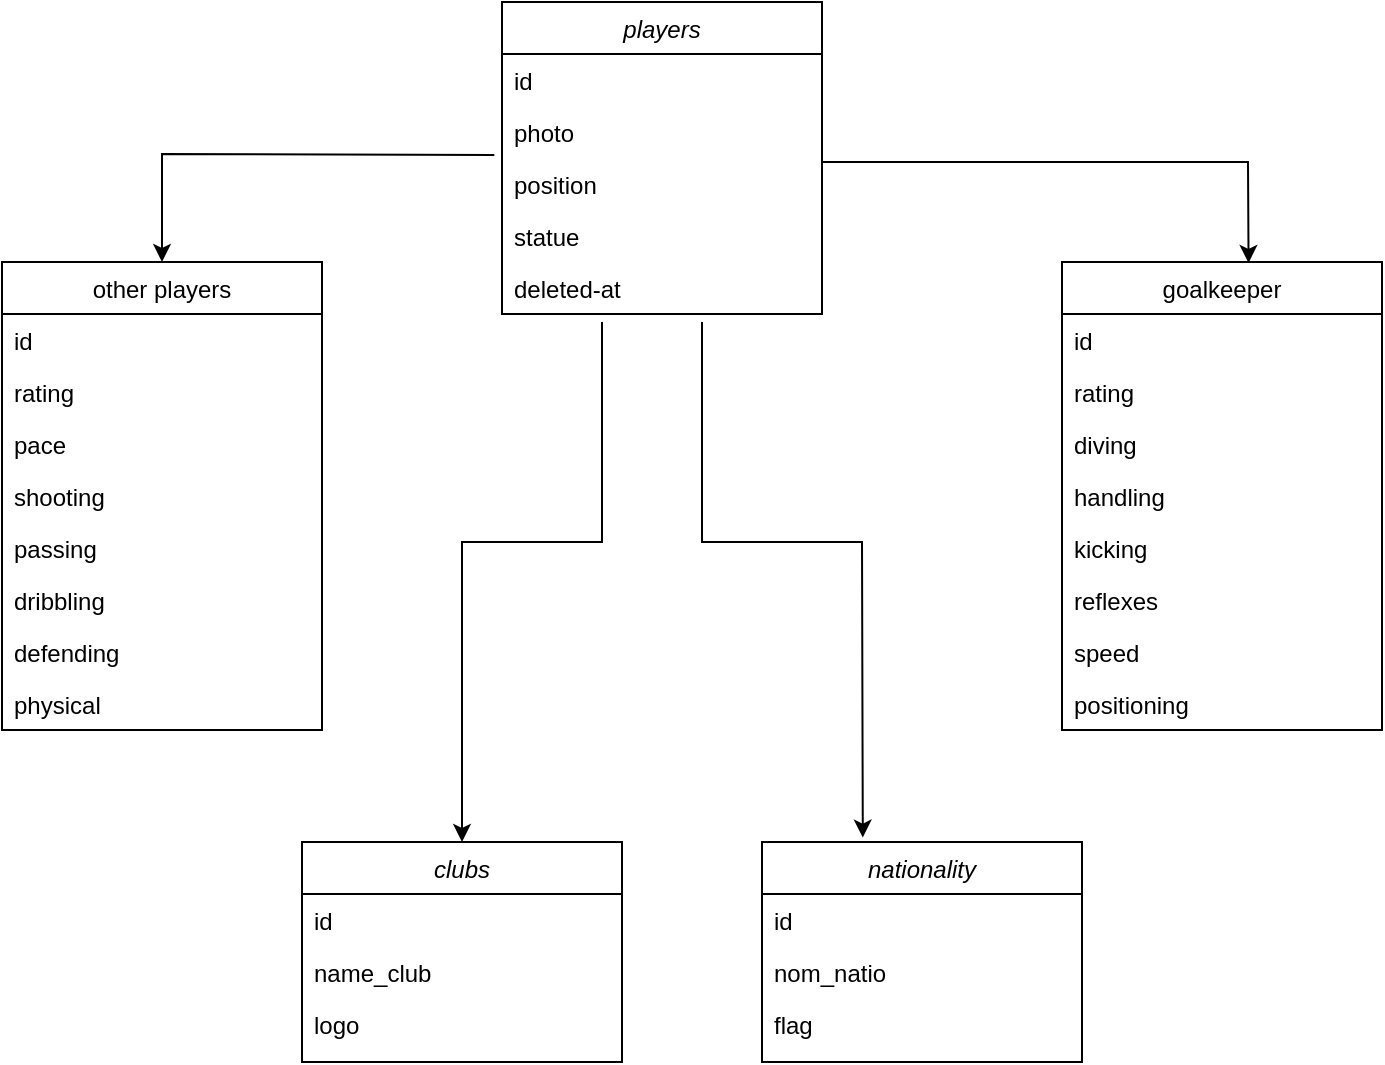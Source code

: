 <mxfile version="25.0.3">
  <diagram id="C5RBs43oDa-KdzZeNtuy" name="Page-1">
    <mxGraphModel dx="1581" dy="558" grid="1" gridSize="10" guides="1" tooltips="1" connect="1" arrows="1" fold="1" page="1" pageScale="1" pageWidth="827" pageHeight="1169" math="0" shadow="0">
      <root>
        <mxCell id="WIyWlLk6GJQsqaUBKTNV-0" />
        <mxCell id="WIyWlLk6GJQsqaUBKTNV-1" parent="WIyWlLk6GJQsqaUBKTNV-0" />
        <mxCell id="zkfFHV4jXpPFQw0GAbJ--0" value="players" style="swimlane;fontStyle=2;align=center;verticalAlign=top;childLayout=stackLayout;horizontal=1;startSize=26;horizontalStack=0;resizeParent=1;resizeLast=0;collapsible=1;marginBottom=0;rounded=0;shadow=0;strokeWidth=1;" parent="WIyWlLk6GJQsqaUBKTNV-1" vertex="1">
          <mxGeometry x="320" y="70" width="160" height="156" as="geometry">
            <mxRectangle x="230" y="140" width="160" height="26" as="alternateBounds" />
          </mxGeometry>
        </mxCell>
        <mxCell id="zkfFHV4jXpPFQw0GAbJ--1" value="id" style="text;align=left;verticalAlign=top;spacingLeft=4;spacingRight=4;overflow=hidden;rotatable=0;points=[[0,0.5],[1,0.5]];portConstraint=eastwest;" parent="zkfFHV4jXpPFQw0GAbJ--0" vertex="1">
          <mxGeometry y="26" width="160" height="26" as="geometry" />
        </mxCell>
        <mxCell id="zkfFHV4jXpPFQw0GAbJ--2" value="photo" style="text;align=left;verticalAlign=top;spacingLeft=4;spacingRight=4;overflow=hidden;rotatable=0;points=[[0,0.5],[1,0.5]];portConstraint=eastwest;rounded=0;shadow=0;html=0;" parent="zkfFHV4jXpPFQw0GAbJ--0" vertex="1">
          <mxGeometry y="52" width="160" height="26" as="geometry" />
        </mxCell>
        <mxCell id="Tbe5a5XHRh42acy79NwL-0" value="position" style="text;align=left;verticalAlign=top;spacingLeft=4;spacingRight=4;overflow=hidden;rotatable=0;points=[[0,0.5],[1,0.5]];portConstraint=eastwest;rounded=0;shadow=0;html=0;" vertex="1" parent="zkfFHV4jXpPFQw0GAbJ--0">
          <mxGeometry y="78" width="160" height="26" as="geometry" />
        </mxCell>
        <mxCell id="zkfFHV4jXpPFQw0GAbJ--3" value="statue" style="text;align=left;verticalAlign=top;spacingLeft=4;spacingRight=4;overflow=hidden;rotatable=0;points=[[0,0.5],[1,0.5]];portConstraint=eastwest;rounded=0;shadow=0;html=0;" parent="zkfFHV4jXpPFQw0GAbJ--0" vertex="1">
          <mxGeometry y="104" width="160" height="26" as="geometry" />
        </mxCell>
        <mxCell id="Tbe5a5XHRh42acy79NwL-17" value="deleted-at" style="text;align=left;verticalAlign=top;spacingLeft=4;spacingRight=4;overflow=hidden;rotatable=0;points=[[0,0.5],[1,0.5]];portConstraint=eastwest;rounded=0;shadow=0;html=0;" vertex="1" parent="zkfFHV4jXpPFQw0GAbJ--0">
          <mxGeometry y="130" width="160" height="26" as="geometry" />
        </mxCell>
        <mxCell id="Tbe5a5XHRh42acy79NwL-1" value="other players" style="swimlane;fontStyle=0;align=center;verticalAlign=top;childLayout=stackLayout;horizontal=1;startSize=26;horizontalStack=0;resizeParent=1;resizeLast=0;collapsible=1;marginBottom=0;rounded=0;shadow=0;strokeWidth=1;" vertex="1" parent="WIyWlLk6GJQsqaUBKTNV-1">
          <mxGeometry x="70" y="200" width="160" height="234" as="geometry">
            <mxRectangle x="550" y="140" width="160" height="26" as="alternateBounds" />
          </mxGeometry>
        </mxCell>
        <mxCell id="Tbe5a5XHRh42acy79NwL-2" value="id" style="text;align=left;verticalAlign=top;spacingLeft=4;spacingRight=4;overflow=hidden;rotatable=0;points=[[0,0.5],[1,0.5]];portConstraint=eastwest;" vertex="1" parent="Tbe5a5XHRh42acy79NwL-1">
          <mxGeometry y="26" width="160" height="26" as="geometry" />
        </mxCell>
        <mxCell id="Tbe5a5XHRh42acy79NwL-3" value="rating" style="text;align=left;verticalAlign=top;spacingLeft=4;spacingRight=4;overflow=hidden;rotatable=0;points=[[0,0.5],[1,0.5]];portConstraint=eastwest;rounded=0;shadow=0;html=0;" vertex="1" parent="Tbe5a5XHRh42acy79NwL-1">
          <mxGeometry y="52" width="160" height="26" as="geometry" />
        </mxCell>
        <mxCell id="Tbe5a5XHRh42acy79NwL-4" value="pace" style="text;align=left;verticalAlign=top;spacingLeft=4;spacingRight=4;overflow=hidden;rotatable=0;points=[[0,0.5],[1,0.5]];portConstraint=eastwest;rounded=0;shadow=0;html=0;" vertex="1" parent="Tbe5a5XHRh42acy79NwL-1">
          <mxGeometry y="78" width="160" height="26" as="geometry" />
        </mxCell>
        <mxCell id="Tbe5a5XHRh42acy79NwL-5" value="shooting" style="text;align=left;verticalAlign=top;spacingLeft=4;spacingRight=4;overflow=hidden;rotatable=0;points=[[0,0.5],[1,0.5]];portConstraint=eastwest;rounded=0;shadow=0;html=0;" vertex="1" parent="Tbe5a5XHRh42acy79NwL-1">
          <mxGeometry y="104" width="160" height="26" as="geometry" />
        </mxCell>
        <mxCell id="Tbe5a5XHRh42acy79NwL-6" value="passing" style="text;align=left;verticalAlign=top;spacingLeft=4;spacingRight=4;overflow=hidden;rotatable=0;points=[[0,0.5],[1,0.5]];portConstraint=eastwest;rounded=0;shadow=0;html=0;" vertex="1" parent="Tbe5a5XHRh42acy79NwL-1">
          <mxGeometry y="130" width="160" height="26" as="geometry" />
        </mxCell>
        <mxCell id="Tbe5a5XHRh42acy79NwL-18" value="dribbling" style="text;align=left;verticalAlign=top;spacingLeft=4;spacingRight=4;overflow=hidden;rotatable=0;points=[[0,0.5],[1,0.5]];portConstraint=eastwest;rounded=0;shadow=0;html=0;" vertex="1" parent="Tbe5a5XHRh42acy79NwL-1">
          <mxGeometry y="156" width="160" height="26" as="geometry" />
        </mxCell>
        <mxCell id="Tbe5a5XHRh42acy79NwL-19" value="defending" style="text;align=left;verticalAlign=top;spacingLeft=4;spacingRight=4;overflow=hidden;rotatable=0;points=[[0,0.5],[1,0.5]];portConstraint=eastwest;rounded=0;shadow=0;html=0;" vertex="1" parent="Tbe5a5XHRh42acy79NwL-1">
          <mxGeometry y="182" width="160" height="26" as="geometry" />
        </mxCell>
        <mxCell id="Tbe5a5XHRh42acy79NwL-20" value="physical" style="text;align=left;verticalAlign=top;spacingLeft=4;spacingRight=4;overflow=hidden;rotatable=0;points=[[0,0.5],[1,0.5]];portConstraint=eastwest;rounded=0;shadow=0;html=0;" vertex="1" parent="Tbe5a5XHRh42acy79NwL-1">
          <mxGeometry y="208" width="160" height="26" as="geometry" />
        </mxCell>
        <mxCell id="Tbe5a5XHRh42acy79NwL-7" value="nationality" style="swimlane;fontStyle=2;align=center;verticalAlign=top;childLayout=stackLayout;horizontal=1;startSize=26;horizontalStack=0;resizeParent=1;resizeLast=0;collapsible=1;marginBottom=0;rounded=0;shadow=0;strokeWidth=1;" vertex="1" parent="WIyWlLk6GJQsqaUBKTNV-1">
          <mxGeometry x="450" y="490" width="160" height="110" as="geometry">
            <mxRectangle x="230" y="140" width="160" height="26" as="alternateBounds" />
          </mxGeometry>
        </mxCell>
        <mxCell id="Tbe5a5XHRh42acy79NwL-8" value="id" style="text;align=left;verticalAlign=top;spacingLeft=4;spacingRight=4;overflow=hidden;rotatable=0;points=[[0,0.5],[1,0.5]];portConstraint=eastwest;" vertex="1" parent="Tbe5a5XHRh42acy79NwL-7">
          <mxGeometry y="26" width="160" height="26" as="geometry" />
        </mxCell>
        <mxCell id="Tbe5a5XHRh42acy79NwL-9" value="nom_natio" style="text;align=left;verticalAlign=top;spacingLeft=4;spacingRight=4;overflow=hidden;rotatable=0;points=[[0,0.5],[1,0.5]];portConstraint=eastwest;rounded=0;shadow=0;html=0;" vertex="1" parent="Tbe5a5XHRh42acy79NwL-7">
          <mxGeometry y="52" width="160" height="26" as="geometry" />
        </mxCell>
        <mxCell id="Tbe5a5XHRh42acy79NwL-10" value="flag" style="text;align=left;verticalAlign=top;spacingLeft=4;spacingRight=4;overflow=hidden;rotatable=0;points=[[0,0.5],[1,0.5]];portConstraint=eastwest;rounded=0;shadow=0;html=0;" vertex="1" parent="Tbe5a5XHRh42acy79NwL-7">
          <mxGeometry y="78" width="160" height="26" as="geometry" />
        </mxCell>
        <mxCell id="Tbe5a5XHRh42acy79NwL-12" value="clubs" style="swimlane;fontStyle=2;align=center;verticalAlign=top;childLayout=stackLayout;horizontal=1;startSize=26;horizontalStack=0;resizeParent=1;resizeLast=0;collapsible=1;marginBottom=0;rounded=0;shadow=0;strokeWidth=1;" vertex="1" parent="WIyWlLk6GJQsqaUBKTNV-1">
          <mxGeometry x="220" y="490" width="160" height="110" as="geometry">
            <mxRectangle x="230" y="140" width="160" height="26" as="alternateBounds" />
          </mxGeometry>
        </mxCell>
        <mxCell id="Tbe5a5XHRh42acy79NwL-13" value="id" style="text;align=left;verticalAlign=top;spacingLeft=4;spacingRight=4;overflow=hidden;rotatable=0;points=[[0,0.5],[1,0.5]];portConstraint=eastwest;" vertex="1" parent="Tbe5a5XHRh42acy79NwL-12">
          <mxGeometry y="26" width="160" height="26" as="geometry" />
        </mxCell>
        <mxCell id="Tbe5a5XHRh42acy79NwL-14" value="name_club" style="text;align=left;verticalAlign=top;spacingLeft=4;spacingRight=4;overflow=hidden;rotatable=0;points=[[0,0.5],[1,0.5]];portConstraint=eastwest;rounded=0;shadow=0;html=0;" vertex="1" parent="Tbe5a5XHRh42acy79NwL-12">
          <mxGeometry y="52" width="160" height="26" as="geometry" />
        </mxCell>
        <mxCell id="Tbe5a5XHRh42acy79NwL-15" value="logo" style="text;align=left;verticalAlign=top;spacingLeft=4;spacingRight=4;overflow=hidden;rotatable=0;points=[[0,0.5],[1,0.5]];portConstraint=eastwest;rounded=0;shadow=0;html=0;" vertex="1" parent="Tbe5a5XHRh42acy79NwL-12">
          <mxGeometry y="78" width="160" height="26" as="geometry" />
        </mxCell>
        <mxCell id="Tbe5a5XHRh42acy79NwL-21" value="goalkeeper" style="swimlane;fontStyle=0;align=center;verticalAlign=top;childLayout=stackLayout;horizontal=1;startSize=26;horizontalStack=0;resizeParent=1;resizeLast=0;collapsible=1;marginBottom=0;rounded=0;shadow=0;strokeWidth=1;" vertex="1" parent="WIyWlLk6GJQsqaUBKTNV-1">
          <mxGeometry x="600" y="200" width="160" height="234" as="geometry">
            <mxRectangle x="550" y="140" width="160" height="26" as="alternateBounds" />
          </mxGeometry>
        </mxCell>
        <mxCell id="Tbe5a5XHRh42acy79NwL-22" value="id" style="text;align=left;verticalAlign=top;spacingLeft=4;spacingRight=4;overflow=hidden;rotatable=0;points=[[0,0.5],[1,0.5]];portConstraint=eastwest;" vertex="1" parent="Tbe5a5XHRh42acy79NwL-21">
          <mxGeometry y="26" width="160" height="26" as="geometry" />
        </mxCell>
        <mxCell id="Tbe5a5XHRh42acy79NwL-23" value="rating" style="text;align=left;verticalAlign=top;spacingLeft=4;spacingRight=4;overflow=hidden;rotatable=0;points=[[0,0.5],[1,0.5]];portConstraint=eastwest;rounded=0;shadow=0;html=0;" vertex="1" parent="Tbe5a5XHRh42acy79NwL-21">
          <mxGeometry y="52" width="160" height="26" as="geometry" />
        </mxCell>
        <mxCell id="Tbe5a5XHRh42acy79NwL-24" value="diving" style="text;align=left;verticalAlign=top;spacingLeft=4;spacingRight=4;overflow=hidden;rotatable=0;points=[[0,0.5],[1,0.5]];portConstraint=eastwest;rounded=0;shadow=0;html=0;" vertex="1" parent="Tbe5a5XHRh42acy79NwL-21">
          <mxGeometry y="78" width="160" height="26" as="geometry" />
        </mxCell>
        <mxCell id="Tbe5a5XHRh42acy79NwL-25" value="handling" style="text;align=left;verticalAlign=top;spacingLeft=4;spacingRight=4;overflow=hidden;rotatable=0;points=[[0,0.5],[1,0.5]];portConstraint=eastwest;rounded=0;shadow=0;html=0;" vertex="1" parent="Tbe5a5XHRh42acy79NwL-21">
          <mxGeometry y="104" width="160" height="26" as="geometry" />
        </mxCell>
        <mxCell id="Tbe5a5XHRh42acy79NwL-26" value="kicking" style="text;align=left;verticalAlign=top;spacingLeft=4;spacingRight=4;overflow=hidden;rotatable=0;points=[[0,0.5],[1,0.5]];portConstraint=eastwest;rounded=0;shadow=0;html=0;" vertex="1" parent="Tbe5a5XHRh42acy79NwL-21">
          <mxGeometry y="130" width="160" height="26" as="geometry" />
        </mxCell>
        <mxCell id="Tbe5a5XHRh42acy79NwL-27" value="reflexes" style="text;align=left;verticalAlign=top;spacingLeft=4;spacingRight=4;overflow=hidden;rotatable=0;points=[[0,0.5],[1,0.5]];portConstraint=eastwest;rounded=0;shadow=0;html=0;" vertex="1" parent="Tbe5a5XHRh42acy79NwL-21">
          <mxGeometry y="156" width="160" height="26" as="geometry" />
        </mxCell>
        <mxCell id="Tbe5a5XHRh42acy79NwL-28" value="speed" style="text;align=left;verticalAlign=top;spacingLeft=4;spacingRight=4;overflow=hidden;rotatable=0;points=[[0,0.5],[1,0.5]];portConstraint=eastwest;rounded=0;shadow=0;html=0;" vertex="1" parent="Tbe5a5XHRh42acy79NwL-21">
          <mxGeometry y="182" width="160" height="26" as="geometry" />
        </mxCell>
        <mxCell id="Tbe5a5XHRh42acy79NwL-29" value="positioning" style="text;align=left;verticalAlign=top;spacingLeft=4;spacingRight=4;overflow=hidden;rotatable=0;points=[[0,0.5],[1,0.5]];portConstraint=eastwest;rounded=0;shadow=0;html=0;" vertex="1" parent="Tbe5a5XHRh42acy79NwL-21">
          <mxGeometry y="208" width="160" height="26" as="geometry" />
        </mxCell>
        <mxCell id="Tbe5a5XHRh42acy79NwL-30" value="" style="edgeStyle=none;orthogonalLoop=1;jettySize=auto;html=1;rounded=0;entryX=0.315;entryY=-0.02;entryDx=0;entryDy=0;entryPerimeter=0;" edge="1" parent="WIyWlLk6GJQsqaUBKTNV-1" target="Tbe5a5XHRh42acy79NwL-7">
          <mxGeometry width="100" relative="1" as="geometry">
            <mxPoint x="420" y="230" as="sourcePoint" />
            <mxPoint x="440" y="270" as="targetPoint" />
            <Array as="points">
              <mxPoint x="420" y="340" />
              <mxPoint x="500" y="340" />
            </Array>
          </mxGeometry>
        </mxCell>
        <mxCell id="Tbe5a5XHRh42acy79NwL-31" value="" style="edgeStyle=none;orthogonalLoop=1;jettySize=auto;html=1;rounded=0;entryX=0.5;entryY=0;entryDx=0;entryDy=0;" edge="1" parent="WIyWlLk6GJQsqaUBKTNV-1" target="Tbe5a5XHRh42acy79NwL-12">
          <mxGeometry width="100" relative="1" as="geometry">
            <mxPoint x="370" y="230" as="sourcePoint" />
            <mxPoint x="420" y="300" as="targetPoint" />
            <Array as="points">
              <mxPoint x="370" y="340" />
              <mxPoint x="300" y="340" />
            </Array>
          </mxGeometry>
        </mxCell>
        <mxCell id="Tbe5a5XHRh42acy79NwL-32" value="" style="edgeStyle=none;orthogonalLoop=1;jettySize=auto;html=1;rounded=0;entryX=0.583;entryY=0.002;entryDx=0;entryDy=0;entryPerimeter=0;" edge="1" parent="WIyWlLk6GJQsqaUBKTNV-1" target="Tbe5a5XHRh42acy79NwL-21">
          <mxGeometry width="100" relative="1" as="geometry">
            <mxPoint x="480" y="150" as="sourcePoint" />
            <mxPoint x="580" y="150" as="targetPoint" />
            <Array as="points">
              <mxPoint x="693" y="150" />
            </Array>
          </mxGeometry>
        </mxCell>
        <mxCell id="Tbe5a5XHRh42acy79NwL-33" value="" style="edgeStyle=none;orthogonalLoop=1;jettySize=auto;html=1;rounded=0;entryX=0.5;entryY=0;entryDx=0;entryDy=0;exitX=-0.024;exitY=-0.06;exitDx=0;exitDy=0;exitPerimeter=0;" edge="1" parent="WIyWlLk6GJQsqaUBKTNV-1" source="Tbe5a5XHRh42acy79NwL-0" target="Tbe5a5XHRh42acy79NwL-1">
          <mxGeometry width="100" relative="1" as="geometry">
            <mxPoint x="170" y="130" as="sourcePoint" />
            <mxPoint x="270" y="130" as="targetPoint" />
            <Array as="points">
              <mxPoint x="150" y="146" />
            </Array>
          </mxGeometry>
        </mxCell>
      </root>
    </mxGraphModel>
  </diagram>
</mxfile>
